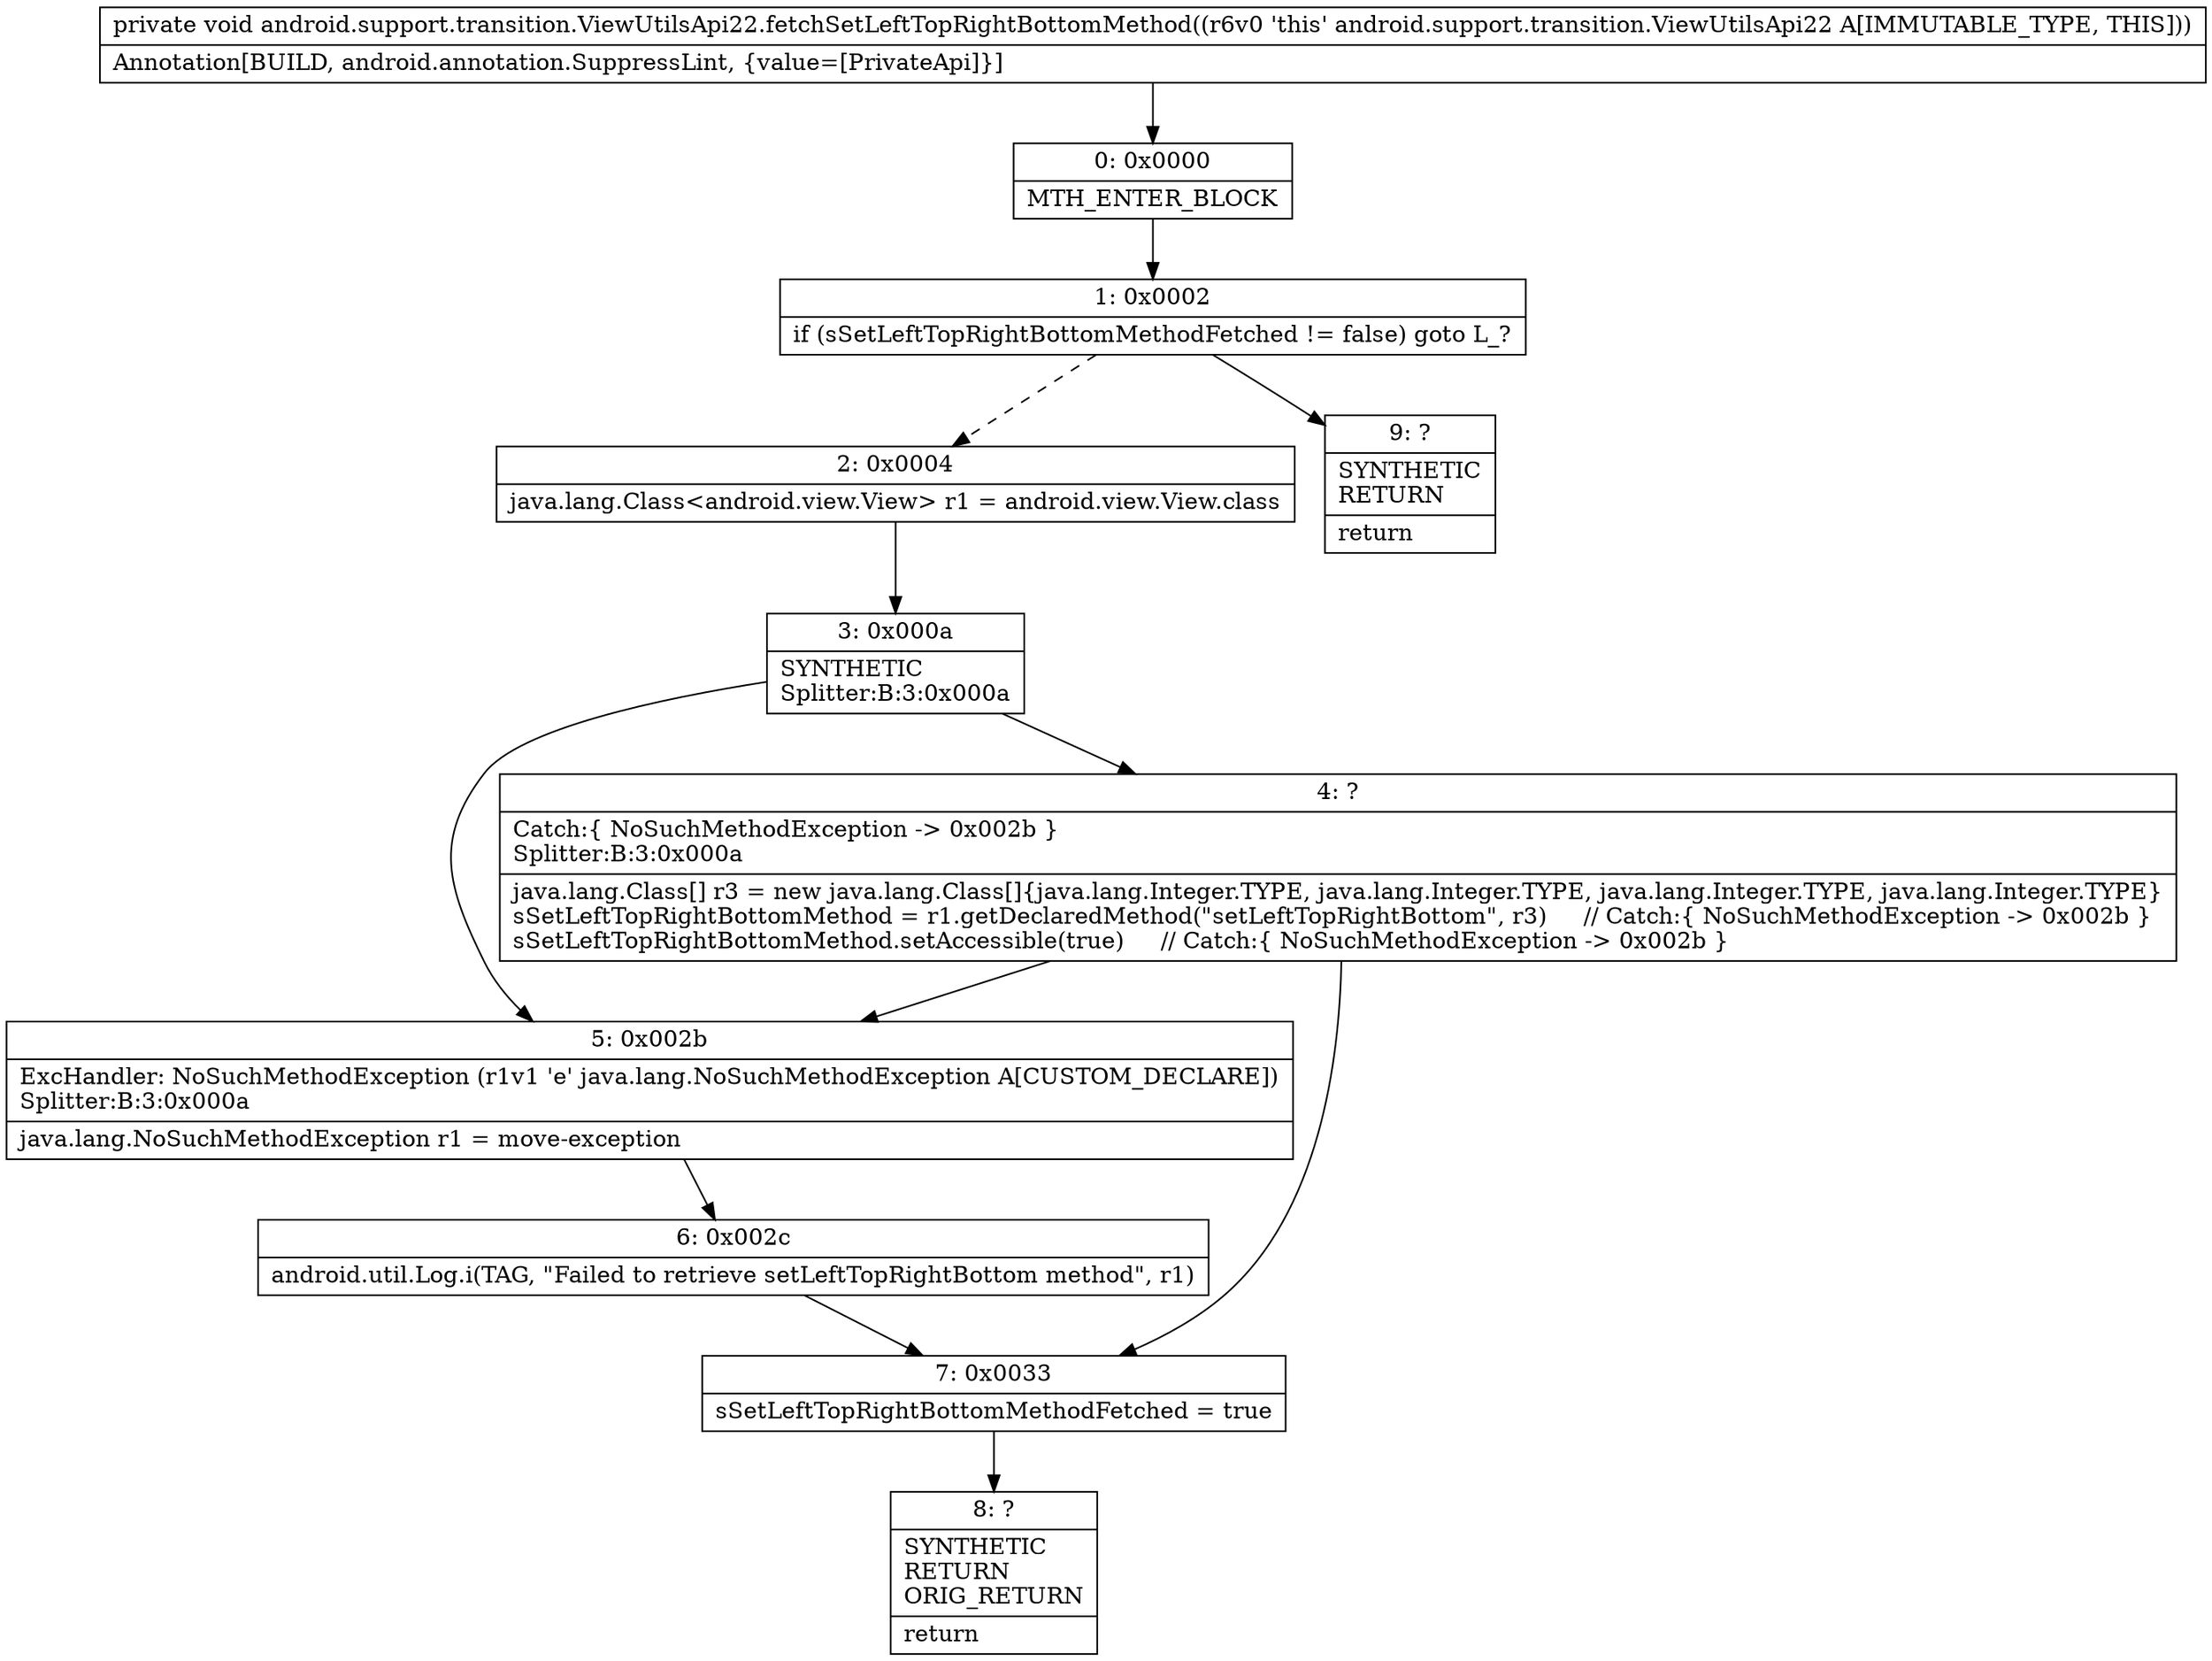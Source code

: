digraph "CFG forandroid.support.transition.ViewUtilsApi22.fetchSetLeftTopRightBottomMethod()V" {
Node_0 [shape=record,label="{0\:\ 0x0000|MTH_ENTER_BLOCK\l}"];
Node_1 [shape=record,label="{1\:\ 0x0002|if (sSetLeftTopRightBottomMethodFetched != false) goto L_?\l}"];
Node_2 [shape=record,label="{2\:\ 0x0004|java.lang.Class\<android.view.View\> r1 = android.view.View.class\l}"];
Node_3 [shape=record,label="{3\:\ 0x000a|SYNTHETIC\lSplitter:B:3:0x000a\l}"];
Node_4 [shape=record,label="{4\:\ ?|Catch:\{ NoSuchMethodException \-\> 0x002b \}\lSplitter:B:3:0x000a\l|java.lang.Class[] r3 = new java.lang.Class[]\{java.lang.Integer.TYPE, java.lang.Integer.TYPE, java.lang.Integer.TYPE, java.lang.Integer.TYPE\}\lsSetLeftTopRightBottomMethod = r1.getDeclaredMethod(\"setLeftTopRightBottom\", r3)     \/\/ Catch:\{ NoSuchMethodException \-\> 0x002b \}\lsSetLeftTopRightBottomMethod.setAccessible(true)     \/\/ Catch:\{ NoSuchMethodException \-\> 0x002b \}\l}"];
Node_5 [shape=record,label="{5\:\ 0x002b|ExcHandler: NoSuchMethodException (r1v1 'e' java.lang.NoSuchMethodException A[CUSTOM_DECLARE])\lSplitter:B:3:0x000a\l|java.lang.NoSuchMethodException r1 = move\-exception\l}"];
Node_6 [shape=record,label="{6\:\ 0x002c|android.util.Log.i(TAG, \"Failed to retrieve setLeftTopRightBottom method\", r1)\l}"];
Node_7 [shape=record,label="{7\:\ 0x0033|sSetLeftTopRightBottomMethodFetched = true\l}"];
Node_8 [shape=record,label="{8\:\ ?|SYNTHETIC\lRETURN\lORIG_RETURN\l|return\l}"];
Node_9 [shape=record,label="{9\:\ ?|SYNTHETIC\lRETURN\l|return\l}"];
MethodNode[shape=record,label="{private void android.support.transition.ViewUtilsApi22.fetchSetLeftTopRightBottomMethod((r6v0 'this' android.support.transition.ViewUtilsApi22 A[IMMUTABLE_TYPE, THIS]))  | Annotation[BUILD, android.annotation.SuppressLint, \{value=[PrivateApi]\}]\l}"];
MethodNode -> Node_0;
Node_0 -> Node_1;
Node_1 -> Node_2[style=dashed];
Node_1 -> Node_9;
Node_2 -> Node_3;
Node_3 -> Node_4;
Node_3 -> Node_5;
Node_4 -> Node_5;
Node_4 -> Node_7;
Node_5 -> Node_6;
Node_6 -> Node_7;
Node_7 -> Node_8;
}

